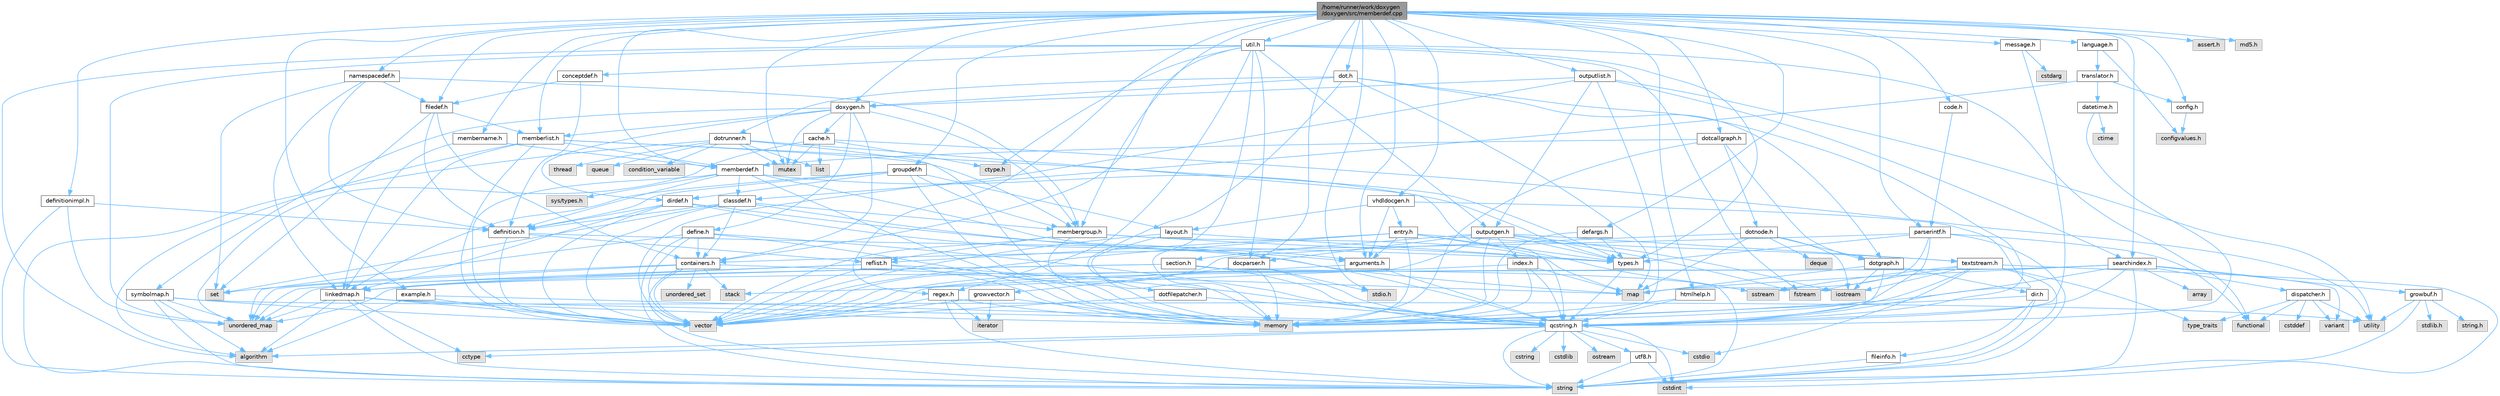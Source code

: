 digraph "/home/runner/work/doxygen/doxygen/src/memberdef.cpp"
{
 // INTERACTIVE_SVG=YES
 // LATEX_PDF_SIZE
  bgcolor="transparent";
  edge [fontname=Helvetica,fontsize=10,labelfontname=Helvetica,labelfontsize=10];
  node [fontname=Helvetica,fontsize=10,shape=box,height=0.2,width=0.4];
  Node1 [label="/home/runner/work/doxygen\l/doxygen/src/memberdef.cpp",height=0.2,width=0.4,color="gray40", fillcolor="grey60", style="filled", fontcolor="black",tooltip=" "];
  Node1 -> Node2 [color="steelblue1",style="solid"];
  Node2 [label="stdio.h",height=0.2,width=0.4,color="grey60", fillcolor="#E0E0E0", style="filled",tooltip=" "];
  Node1 -> Node3 [color="steelblue1",style="solid"];
  Node3 [label="assert.h",height=0.2,width=0.4,color="grey60", fillcolor="#E0E0E0", style="filled",tooltip=" "];
  Node1 -> Node4 [color="steelblue1",style="solid"];
  Node4 [label="mutex",height=0.2,width=0.4,color="grey60", fillcolor="#E0E0E0", style="filled",tooltip=" "];
  Node1 -> Node5 [color="steelblue1",style="solid"];
  Node5 [label="md5.h",height=0.2,width=0.4,color="grey60", fillcolor="#E0E0E0", style="filled",tooltip=" "];
  Node1 -> Node6 [color="steelblue1",style="solid"];
  Node6 [label="memberdef.h",height=0.2,width=0.4,color="grey40", fillcolor="white", style="filled",URL="$d4/d46/memberdef_8h.html",tooltip=" "];
  Node6 -> Node7 [color="steelblue1",style="solid"];
  Node7 [label="vector",height=0.2,width=0.4,color="grey60", fillcolor="#E0E0E0", style="filled",tooltip=" "];
  Node6 -> Node8 [color="steelblue1",style="solid"];
  Node8 [label="memory",height=0.2,width=0.4,color="grey60", fillcolor="#E0E0E0", style="filled",tooltip=" "];
  Node6 -> Node9 [color="steelblue1",style="solid"];
  Node9 [label="sys/types.h",height=0.2,width=0.4,color="grey60", fillcolor="#E0E0E0", style="filled",tooltip=" "];
  Node6 -> Node10 [color="steelblue1",style="solid"];
  Node10 [label="types.h",height=0.2,width=0.4,color="grey40", fillcolor="white", style="filled",URL="$d9/d49/types_8h.html",tooltip="This file contains a number of basic enums and types."];
  Node10 -> Node11 [color="steelblue1",style="solid"];
  Node11 [label="qcstring.h",height=0.2,width=0.4,color="grey40", fillcolor="white", style="filled",URL="$d7/d5c/qcstring_8h.html",tooltip=" "];
  Node11 -> Node12 [color="steelblue1",style="solid"];
  Node12 [label="string",height=0.2,width=0.4,color="grey60", fillcolor="#E0E0E0", style="filled",tooltip=" "];
  Node11 -> Node13 [color="steelblue1",style="solid"];
  Node13 [label="algorithm",height=0.2,width=0.4,color="grey60", fillcolor="#E0E0E0", style="filled",tooltip=" "];
  Node11 -> Node14 [color="steelblue1",style="solid"];
  Node14 [label="cctype",height=0.2,width=0.4,color="grey60", fillcolor="#E0E0E0", style="filled",tooltip=" "];
  Node11 -> Node15 [color="steelblue1",style="solid"];
  Node15 [label="cstring",height=0.2,width=0.4,color="grey60", fillcolor="#E0E0E0", style="filled",tooltip=" "];
  Node11 -> Node16 [color="steelblue1",style="solid"];
  Node16 [label="cstdio",height=0.2,width=0.4,color="grey60", fillcolor="#E0E0E0", style="filled",tooltip=" "];
  Node11 -> Node17 [color="steelblue1",style="solid"];
  Node17 [label="cstdlib",height=0.2,width=0.4,color="grey60", fillcolor="#E0E0E0", style="filled",tooltip=" "];
  Node11 -> Node18 [color="steelblue1",style="solid"];
  Node18 [label="cstdint",height=0.2,width=0.4,color="grey60", fillcolor="#E0E0E0", style="filled",tooltip=" "];
  Node11 -> Node19 [color="steelblue1",style="solid"];
  Node19 [label="ostream",height=0.2,width=0.4,color="grey60", fillcolor="#E0E0E0", style="filled",tooltip=" "];
  Node11 -> Node20 [color="steelblue1",style="solid"];
  Node20 [label="utf8.h",height=0.2,width=0.4,color="grey40", fillcolor="white", style="filled",URL="$db/d7c/utf8_8h.html",tooltip="Various UTF8 related helper functions."];
  Node20 -> Node18 [color="steelblue1",style="solid"];
  Node20 -> Node12 [color="steelblue1",style="solid"];
  Node6 -> Node21 [color="steelblue1",style="solid"];
  Node21 [label="definition.h",height=0.2,width=0.4,color="grey40", fillcolor="white", style="filled",URL="$df/da1/definition_8h.html",tooltip=" "];
  Node21 -> Node7 [color="steelblue1",style="solid"];
  Node21 -> Node10 [color="steelblue1",style="solid"];
  Node21 -> Node22 [color="steelblue1",style="solid"];
  Node22 [label="reflist.h",height=0.2,width=0.4,color="grey40", fillcolor="white", style="filled",URL="$d1/d02/reflist_8h.html",tooltip=" "];
  Node22 -> Node7 [color="steelblue1",style="solid"];
  Node22 -> Node23 [color="steelblue1",style="solid"];
  Node23 [label="unordered_map",height=0.2,width=0.4,color="grey60", fillcolor="#E0E0E0", style="filled",tooltip=" "];
  Node22 -> Node8 [color="steelblue1",style="solid"];
  Node22 -> Node11 [color="steelblue1",style="solid"];
  Node22 -> Node24 [color="steelblue1",style="solid"];
  Node24 [label="linkedmap.h",height=0.2,width=0.4,color="grey40", fillcolor="white", style="filled",URL="$da/de1/linkedmap_8h.html",tooltip=" "];
  Node24 -> Node23 [color="steelblue1",style="solid"];
  Node24 -> Node7 [color="steelblue1",style="solid"];
  Node24 -> Node8 [color="steelblue1",style="solid"];
  Node24 -> Node12 [color="steelblue1",style="solid"];
  Node24 -> Node13 [color="steelblue1",style="solid"];
  Node24 -> Node14 [color="steelblue1",style="solid"];
  Node24 -> Node11 [color="steelblue1",style="solid"];
  Node6 -> Node25 [color="steelblue1",style="solid"];
  Node25 [label="arguments.h",height=0.2,width=0.4,color="grey40", fillcolor="white", style="filled",URL="$df/d9b/arguments_8h.html",tooltip=" "];
  Node25 -> Node7 [color="steelblue1",style="solid"];
  Node25 -> Node11 [color="steelblue1",style="solid"];
  Node6 -> Node26 [color="steelblue1",style="solid"];
  Node26 [label="classdef.h",height=0.2,width=0.4,color="grey40", fillcolor="white", style="filled",URL="$d1/da6/classdef_8h.html",tooltip=" "];
  Node26 -> Node7 [color="steelblue1",style="solid"];
  Node26 -> Node27 [color="steelblue1",style="solid"];
  Node27 [label="set",height=0.2,width=0.4,color="grey60", fillcolor="#E0E0E0", style="filled",tooltip=" "];
  Node26 -> Node28 [color="steelblue1",style="solid"];
  Node28 [label="containers.h",height=0.2,width=0.4,color="grey40", fillcolor="white", style="filled",URL="$d5/d75/containers_8h.html",tooltip=" "];
  Node28 -> Node7 [color="steelblue1",style="solid"];
  Node28 -> Node12 [color="steelblue1",style="solid"];
  Node28 -> Node27 [color="steelblue1",style="solid"];
  Node28 -> Node29 [color="steelblue1",style="solid"];
  Node29 [label="map",height=0.2,width=0.4,color="grey60", fillcolor="#E0E0E0", style="filled",tooltip=" "];
  Node28 -> Node30 [color="steelblue1",style="solid"];
  Node30 [label="unordered_set",height=0.2,width=0.4,color="grey60", fillcolor="#E0E0E0", style="filled",tooltip=" "];
  Node28 -> Node23 [color="steelblue1",style="solid"];
  Node28 -> Node31 [color="steelblue1",style="solid"];
  Node31 [label="stack",height=0.2,width=0.4,color="grey60", fillcolor="#E0E0E0", style="filled",tooltip=" "];
  Node26 -> Node21 [color="steelblue1",style="solid"];
  Node26 -> Node25 [color="steelblue1",style="solid"];
  Node26 -> Node32 [color="steelblue1",style="solid"];
  Node32 [label="membergroup.h",height=0.2,width=0.4,color="grey40", fillcolor="white", style="filled",URL="$d9/d11/membergroup_8h.html",tooltip=" "];
  Node32 -> Node7 [color="steelblue1",style="solid"];
  Node32 -> Node29 [color="steelblue1",style="solid"];
  Node32 -> Node8 [color="steelblue1",style="solid"];
  Node32 -> Node10 [color="steelblue1",style="solid"];
  Node32 -> Node22 [color="steelblue1",style="solid"];
  Node1 -> Node33 [color="steelblue1",style="solid"];
  Node33 [label="membername.h",height=0.2,width=0.4,color="grey40", fillcolor="white", style="filled",URL="$d7/dfc/membername_8h.html",tooltip=" "];
  Node33 -> Node6 [color="steelblue1",style="solid"];
  Node33 -> Node24 [color="steelblue1",style="solid"];
  Node1 -> Node34 [color="steelblue1",style="solid"];
  Node34 [label="doxygen.h",height=0.2,width=0.4,color="grey40", fillcolor="white", style="filled",URL="$d1/da1/doxygen_8h.html",tooltip=" "];
  Node34 -> Node4 [color="steelblue1",style="solid"];
  Node34 -> Node28 [color="steelblue1",style="solid"];
  Node34 -> Node32 [color="steelblue1",style="solid"];
  Node34 -> Node35 [color="steelblue1",style="solid"];
  Node35 [label="dirdef.h",height=0.2,width=0.4,color="grey40", fillcolor="white", style="filled",URL="$d6/d15/dirdef_8h.html",tooltip=" "];
  Node35 -> Node7 [color="steelblue1",style="solid"];
  Node35 -> Node29 [color="steelblue1",style="solid"];
  Node35 -> Node11 [color="steelblue1",style="solid"];
  Node35 -> Node24 [color="steelblue1",style="solid"];
  Node35 -> Node21 [color="steelblue1",style="solid"];
  Node34 -> Node36 [color="steelblue1",style="solid"];
  Node36 [label="memberlist.h",height=0.2,width=0.4,color="grey40", fillcolor="white", style="filled",URL="$dd/d78/memberlist_8h.html",tooltip=" "];
  Node36 -> Node7 [color="steelblue1",style="solid"];
  Node36 -> Node13 [color="steelblue1",style="solid"];
  Node36 -> Node6 [color="steelblue1",style="solid"];
  Node36 -> Node24 [color="steelblue1",style="solid"];
  Node36 -> Node10 [color="steelblue1",style="solid"];
  Node36 -> Node32 [color="steelblue1",style="solid"];
  Node34 -> Node37 [color="steelblue1",style="solid"];
  Node37 [label="define.h",height=0.2,width=0.4,color="grey40", fillcolor="white", style="filled",URL="$df/d67/define_8h.html",tooltip=" "];
  Node37 -> Node7 [color="steelblue1",style="solid"];
  Node37 -> Node8 [color="steelblue1",style="solid"];
  Node37 -> Node12 [color="steelblue1",style="solid"];
  Node37 -> Node23 [color="steelblue1",style="solid"];
  Node37 -> Node11 [color="steelblue1",style="solid"];
  Node37 -> Node28 [color="steelblue1",style="solid"];
  Node34 -> Node38 [color="steelblue1",style="solid"];
  Node38 [label="cache.h",height=0.2,width=0.4,color="grey40", fillcolor="white", style="filled",URL="$d3/d26/cache_8h.html",tooltip=" "];
  Node38 -> Node39 [color="steelblue1",style="solid"];
  Node39 [label="list",height=0.2,width=0.4,color="grey60", fillcolor="#E0E0E0", style="filled",tooltip=" "];
  Node38 -> Node23 [color="steelblue1",style="solid"];
  Node38 -> Node4 [color="steelblue1",style="solid"];
  Node38 -> Node40 [color="steelblue1",style="solid"];
  Node40 [label="utility",height=0.2,width=0.4,color="grey60", fillcolor="#E0E0E0", style="filled",tooltip=" "];
  Node38 -> Node41 [color="steelblue1",style="solid"];
  Node41 [label="ctype.h",height=0.2,width=0.4,color="grey60", fillcolor="#E0E0E0", style="filled",tooltip=" "];
  Node34 -> Node42 [color="steelblue1",style="solid"];
  Node42 [label="symbolmap.h",height=0.2,width=0.4,color="grey40", fillcolor="white", style="filled",URL="$d7/ddd/symbolmap_8h.html",tooltip=" "];
  Node42 -> Node13 [color="steelblue1",style="solid"];
  Node42 -> Node23 [color="steelblue1",style="solid"];
  Node42 -> Node7 [color="steelblue1",style="solid"];
  Node42 -> Node12 [color="steelblue1",style="solid"];
  Node42 -> Node40 [color="steelblue1",style="solid"];
  Node1 -> Node43 [color="steelblue1",style="solid"];
  Node43 [label="util.h",height=0.2,width=0.4,color="grey40", fillcolor="white", style="filled",URL="$d8/d3c/util_8h.html",tooltip="A bunch of utility functions."];
  Node43 -> Node8 [color="steelblue1",style="solid"];
  Node43 -> Node23 [color="steelblue1",style="solid"];
  Node43 -> Node13 [color="steelblue1",style="solid"];
  Node43 -> Node44 [color="steelblue1",style="solid"];
  Node44 [label="functional",height=0.2,width=0.4,color="grey60", fillcolor="#E0E0E0", style="filled",tooltip=" "];
  Node43 -> Node45 [color="steelblue1",style="solid"];
  Node45 [label="fstream",height=0.2,width=0.4,color="grey60", fillcolor="#E0E0E0", style="filled",tooltip=" "];
  Node43 -> Node41 [color="steelblue1",style="solid"];
  Node43 -> Node10 [color="steelblue1",style="solid"];
  Node43 -> Node46 [color="steelblue1",style="solid"];
  Node46 [label="docparser.h",height=0.2,width=0.4,color="grey40", fillcolor="white", style="filled",URL="$de/d9c/docparser_8h.html",tooltip=" "];
  Node46 -> Node2 [color="steelblue1",style="solid"];
  Node46 -> Node8 [color="steelblue1",style="solid"];
  Node46 -> Node11 [color="steelblue1",style="solid"];
  Node46 -> Node47 [color="steelblue1",style="solid"];
  Node47 [label="growvector.h",height=0.2,width=0.4,color="grey40", fillcolor="white", style="filled",URL="$d7/d50/growvector_8h.html",tooltip=" "];
  Node47 -> Node7 [color="steelblue1",style="solid"];
  Node47 -> Node8 [color="steelblue1",style="solid"];
  Node47 -> Node48 [color="steelblue1",style="solid"];
  Node48 [label="iterator",height=0.2,width=0.4,color="grey60", fillcolor="#E0E0E0", style="filled",tooltip=" "];
  Node43 -> Node28 [color="steelblue1",style="solid"];
  Node43 -> Node49 [color="steelblue1",style="solid"];
  Node49 [label="outputgen.h",height=0.2,width=0.4,color="grey40", fillcolor="white", style="filled",URL="$df/d06/outputgen_8h.html",tooltip=" "];
  Node49 -> Node8 [color="steelblue1",style="solid"];
  Node49 -> Node31 [color="steelblue1",style="solid"];
  Node49 -> Node50 [color="steelblue1",style="solid"];
  Node50 [label="iostream",height=0.2,width=0.4,color="grey60", fillcolor="#E0E0E0", style="filled",tooltip=" "];
  Node49 -> Node45 [color="steelblue1",style="solid"];
  Node49 -> Node10 [color="steelblue1",style="solid"];
  Node49 -> Node51 [color="steelblue1",style="solid"];
  Node51 [label="index.h",height=0.2,width=0.4,color="grey40", fillcolor="white", style="filled",URL="$d1/db5/index_8h.html",tooltip=" "];
  Node51 -> Node8 [color="steelblue1",style="solid"];
  Node51 -> Node7 [color="steelblue1",style="solid"];
  Node51 -> Node29 [color="steelblue1",style="solid"];
  Node51 -> Node11 [color="steelblue1",style="solid"];
  Node49 -> Node52 [color="steelblue1",style="solid"];
  Node52 [label="section.h",height=0.2,width=0.4,color="grey40", fillcolor="white", style="filled",URL="$d1/d2a/section_8h.html",tooltip=" "];
  Node52 -> Node12 [color="steelblue1",style="solid"];
  Node52 -> Node23 [color="steelblue1",style="solid"];
  Node52 -> Node11 [color="steelblue1",style="solid"];
  Node52 -> Node24 [color="steelblue1",style="solid"];
  Node49 -> Node53 [color="steelblue1",style="solid"];
  Node53 [label="textstream.h",height=0.2,width=0.4,color="grey40", fillcolor="white", style="filled",URL="$d4/d7d/textstream_8h.html",tooltip=" "];
  Node53 -> Node12 [color="steelblue1",style="solid"];
  Node53 -> Node50 [color="steelblue1",style="solid"];
  Node53 -> Node54 [color="steelblue1",style="solid"];
  Node54 [label="sstream",height=0.2,width=0.4,color="grey60", fillcolor="#E0E0E0", style="filled",tooltip=" "];
  Node53 -> Node18 [color="steelblue1",style="solid"];
  Node53 -> Node16 [color="steelblue1",style="solid"];
  Node53 -> Node45 [color="steelblue1",style="solid"];
  Node53 -> Node55 [color="steelblue1",style="solid"];
  Node55 [label="type_traits",height=0.2,width=0.4,color="grey60", fillcolor="#E0E0E0", style="filled",tooltip=" "];
  Node53 -> Node11 [color="steelblue1",style="solid"];
  Node49 -> Node46 [color="steelblue1",style="solid"];
  Node43 -> Node56 [color="steelblue1",style="solid"];
  Node56 [label="regex.h",height=0.2,width=0.4,color="grey40", fillcolor="white", style="filled",URL="$d1/d21/regex_8h.html",tooltip=" "];
  Node56 -> Node8 [color="steelblue1",style="solid"];
  Node56 -> Node12 [color="steelblue1",style="solid"];
  Node56 -> Node7 [color="steelblue1",style="solid"];
  Node56 -> Node48 [color="steelblue1",style="solid"];
  Node43 -> Node57 [color="steelblue1",style="solid"];
  Node57 [label="conceptdef.h",height=0.2,width=0.4,color="grey40", fillcolor="white", style="filled",URL="$da/df1/conceptdef_8h.html",tooltip=" "];
  Node57 -> Node21 [color="steelblue1",style="solid"];
  Node57 -> Node58 [color="steelblue1",style="solid"];
  Node58 [label="filedef.h",height=0.2,width=0.4,color="grey40", fillcolor="white", style="filled",URL="$d4/d3a/filedef_8h.html",tooltip=" "];
  Node58 -> Node27 [color="steelblue1",style="solid"];
  Node58 -> Node21 [color="steelblue1",style="solid"];
  Node58 -> Node36 [color="steelblue1",style="solid"];
  Node58 -> Node28 [color="steelblue1",style="solid"];
  Node1 -> Node59 [color="steelblue1",style="solid"];
  Node59 [label="code.h",height=0.2,width=0.4,color="grey40", fillcolor="white", style="filled",URL="$dd/dd8/code_8h.html",tooltip=" "];
  Node59 -> Node60 [color="steelblue1",style="solid"];
  Node60 [label="parserintf.h",height=0.2,width=0.4,color="grey40", fillcolor="white", style="filled",URL="$da/d55/parserintf_8h.html",tooltip=" "];
  Node60 -> Node44 [color="steelblue1",style="solid"];
  Node60 -> Node8 [color="steelblue1",style="solid"];
  Node60 -> Node29 [color="steelblue1",style="solid"];
  Node60 -> Node12 [color="steelblue1",style="solid"];
  Node60 -> Node10 [color="steelblue1",style="solid"];
  Node60 -> Node28 [color="steelblue1",style="solid"];
  Node1 -> Node61 [color="steelblue1",style="solid"];
  Node61 [label="message.h",height=0.2,width=0.4,color="grey40", fillcolor="white", style="filled",URL="$d2/d0d/message_8h.html",tooltip=" "];
  Node61 -> Node62 [color="steelblue1",style="solid"];
  Node62 [label="cstdarg",height=0.2,width=0.4,color="grey60", fillcolor="#E0E0E0", style="filled",tooltip=" "];
  Node61 -> Node11 [color="steelblue1",style="solid"];
  Node1 -> Node63 [color="steelblue1",style="solid"];
  Node63 [label="htmlhelp.h",height=0.2,width=0.4,color="grey40", fillcolor="white", style="filled",URL="$d8/dc3/htmlhelp_8h.html",tooltip=" "];
  Node63 -> Node8 [color="steelblue1",style="solid"];
  Node63 -> Node11 [color="steelblue1",style="solid"];
  Node1 -> Node64 [color="steelblue1",style="solid"];
  Node64 [label="language.h",height=0.2,width=0.4,color="grey40", fillcolor="white", style="filled",URL="$d8/dce/language_8h.html",tooltip=" "];
  Node64 -> Node65 [color="steelblue1",style="solid"];
  Node65 [label="translator.h",height=0.2,width=0.4,color="grey40", fillcolor="white", style="filled",URL="$d9/df1/translator_8h.html",tooltip=" "];
  Node65 -> Node26 [color="steelblue1",style="solid"];
  Node65 -> Node66 [color="steelblue1",style="solid"];
  Node66 [label="config.h",height=0.2,width=0.4,color="grey40", fillcolor="white", style="filled",URL="$db/d16/config_8h.html",tooltip=" "];
  Node66 -> Node67 [color="steelblue1",style="solid"];
  Node67 [label="configvalues.h",height=0.2,width=0.4,color="grey60", fillcolor="#E0E0E0", style="filled",tooltip=" "];
  Node65 -> Node68 [color="steelblue1",style="solid"];
  Node68 [label="datetime.h",height=0.2,width=0.4,color="grey40", fillcolor="white", style="filled",URL="$de/d1b/datetime_8h.html",tooltip=" "];
  Node68 -> Node69 [color="steelblue1",style="solid"];
  Node69 [label="ctime",height=0.2,width=0.4,color="grey60", fillcolor="#E0E0E0", style="filled",tooltip=" "];
  Node68 -> Node11 [color="steelblue1",style="solid"];
  Node64 -> Node67 [color="steelblue1",style="solid"];
  Node1 -> Node70 [color="steelblue1",style="solid"];
  Node70 [label="outputlist.h",height=0.2,width=0.4,color="grey40", fillcolor="white", style="filled",URL="$d2/db9/outputlist_8h.html",tooltip=" "];
  Node70 -> Node40 [color="steelblue1",style="solid"];
  Node70 -> Node7 [color="steelblue1",style="solid"];
  Node70 -> Node8 [color="steelblue1",style="solid"];
  Node70 -> Node49 [color="steelblue1",style="solid"];
  Node70 -> Node71 [color="steelblue1",style="solid"];
  Node71 [label="searchindex.h",height=0.2,width=0.4,color="grey40", fillcolor="white", style="filled",URL="$de/d07/searchindex_8h.html",tooltip="Web server based search engine."];
  Node71 -> Node8 [color="steelblue1",style="solid"];
  Node71 -> Node7 [color="steelblue1",style="solid"];
  Node71 -> Node29 [color="steelblue1",style="solid"];
  Node71 -> Node23 [color="steelblue1",style="solid"];
  Node71 -> Node12 [color="steelblue1",style="solid"];
  Node71 -> Node72 [color="steelblue1",style="solid"];
  Node72 [label="array",height=0.2,width=0.4,color="grey60", fillcolor="#E0E0E0", style="filled",tooltip=" "];
  Node71 -> Node73 [color="steelblue1",style="solid"];
  Node73 [label="variant",height=0.2,width=0.4,color="grey60", fillcolor="#E0E0E0", style="filled",tooltip=" "];
  Node71 -> Node11 [color="steelblue1",style="solid"];
  Node71 -> Node74 [color="steelblue1",style="solid"];
  Node74 [label="growbuf.h",height=0.2,width=0.4,color="grey40", fillcolor="white", style="filled",URL="$dd/d72/growbuf_8h.html",tooltip=" "];
  Node74 -> Node40 [color="steelblue1",style="solid"];
  Node74 -> Node75 [color="steelblue1",style="solid"];
  Node75 [label="stdlib.h",height=0.2,width=0.4,color="grey60", fillcolor="#E0E0E0", style="filled",tooltip=" "];
  Node74 -> Node76 [color="steelblue1",style="solid"];
  Node76 [label="string.h",height=0.2,width=0.4,color="grey60", fillcolor="#E0E0E0", style="filled",tooltip=" "];
  Node74 -> Node12 [color="steelblue1",style="solid"];
  Node71 -> Node77 [color="steelblue1",style="solid"];
  Node77 [label="dispatcher.h",height=0.2,width=0.4,color="grey40", fillcolor="white", style="filled",URL="$da/d73/dispatcher_8h.html",tooltip=" "];
  Node77 -> Node78 [color="steelblue1",style="solid"];
  Node78 [label="cstddef",height=0.2,width=0.4,color="grey60", fillcolor="#E0E0E0", style="filled",tooltip=" "];
  Node77 -> Node40 [color="steelblue1",style="solid"];
  Node77 -> Node44 [color="steelblue1",style="solid"];
  Node77 -> Node73 [color="steelblue1",style="solid"];
  Node77 -> Node55 [color="steelblue1",style="solid"];
  Node70 -> Node34 [color="steelblue1",style="solid"];
  Node1 -> Node79 [color="steelblue1",style="solid"];
  Node79 [label="example.h",height=0.2,width=0.4,color="grey40", fillcolor="white", style="filled",URL="$df/d24/example_8h.html",tooltip=" "];
  Node79 -> Node13 [color="steelblue1",style="solid"];
  Node79 -> Node7 [color="steelblue1",style="solid"];
  Node79 -> Node11 [color="steelblue1",style="solid"];
  Node1 -> Node32 [color="steelblue1",style="solid"];
  Node1 -> Node80 [color="steelblue1",style="solid"];
  Node80 [label="groupdef.h",height=0.2,width=0.4,color="grey40", fillcolor="white", style="filled",URL="$d1/de6/groupdef_8h.html",tooltip=" "];
  Node80 -> Node8 [color="steelblue1",style="solid"];
  Node80 -> Node21 [color="steelblue1",style="solid"];
  Node80 -> Node35 [color="steelblue1",style="solid"];
  Node80 -> Node81 [color="steelblue1",style="solid"];
  Node81 [label="layout.h",height=0.2,width=0.4,color="grey40", fillcolor="white", style="filled",URL="$db/d51/layout_8h.html",tooltip=" "];
  Node81 -> Node8 [color="steelblue1",style="solid"];
  Node81 -> Node7 [color="steelblue1",style="solid"];
  Node81 -> Node10 [color="steelblue1",style="solid"];
  Node80 -> Node32 [color="steelblue1",style="solid"];
  Node80 -> Node24 [color="steelblue1",style="solid"];
  Node1 -> Node82 [color="steelblue1",style="solid"];
  Node82 [label="defargs.h",height=0.2,width=0.4,color="grey40", fillcolor="white", style="filled",URL="$d8/d65/defargs_8h.html",tooltip=" "];
  Node82 -> Node10 [color="steelblue1",style="solid"];
  Node82 -> Node8 [color="steelblue1",style="solid"];
  Node1 -> Node46 [color="steelblue1",style="solid"];
  Node1 -> Node83 [color="steelblue1",style="solid"];
  Node83 [label="dot.h",height=0.2,width=0.4,color="grey40", fillcolor="white", style="filled",URL="$d6/d4a/dot_8h.html",tooltip=" "];
  Node83 -> Node29 [color="steelblue1",style="solid"];
  Node83 -> Node11 [color="steelblue1",style="solid"];
  Node83 -> Node84 [color="steelblue1",style="solid"];
  Node84 [label="dotgraph.h",height=0.2,width=0.4,color="grey40", fillcolor="white", style="filled",URL="$d0/daa/dotgraph_8h.html",tooltip=" "];
  Node84 -> Node50 [color="steelblue1",style="solid"];
  Node84 -> Node29 [color="steelblue1",style="solid"];
  Node84 -> Node11 [color="steelblue1",style="solid"];
  Node84 -> Node85 [color="steelblue1",style="solid"];
  Node85 [label="dir.h",height=0.2,width=0.4,color="grey40", fillcolor="white", style="filled",URL="$df/d9c/dir_8h.html",tooltip=" "];
  Node85 -> Node12 [color="steelblue1",style="solid"];
  Node85 -> Node8 [color="steelblue1",style="solid"];
  Node85 -> Node86 [color="steelblue1",style="solid"];
  Node86 [label="fileinfo.h",height=0.2,width=0.4,color="grey40", fillcolor="white", style="filled",URL="$df/d45/fileinfo_8h.html",tooltip=" "];
  Node86 -> Node12 [color="steelblue1",style="solid"];
  Node83 -> Node87 [color="steelblue1",style="solid"];
  Node87 [label="dotfilepatcher.h",height=0.2,width=0.4,color="grey40", fillcolor="white", style="filled",URL="$d3/d38/dotfilepatcher_8h.html",tooltip=" "];
  Node87 -> Node7 [color="steelblue1",style="solid"];
  Node87 -> Node11 [color="steelblue1",style="solid"];
  Node83 -> Node88 [color="steelblue1",style="solid"];
  Node88 [label="dotrunner.h",height=0.2,width=0.4,color="grey40", fillcolor="white", style="filled",URL="$d2/dd1/dotrunner_8h.html",tooltip=" "];
  Node88 -> Node12 [color="steelblue1",style="solid"];
  Node88 -> Node89 [color="steelblue1",style="solid"];
  Node89 [label="thread",height=0.2,width=0.4,color="grey60", fillcolor="#E0E0E0", style="filled",tooltip=" "];
  Node88 -> Node39 [color="steelblue1",style="solid"];
  Node88 -> Node90 [color="steelblue1",style="solid"];
  Node90 [label="queue",height=0.2,width=0.4,color="grey60", fillcolor="#E0E0E0", style="filled",tooltip=" "];
  Node88 -> Node4 [color="steelblue1",style="solid"];
  Node88 -> Node91 [color="steelblue1",style="solid"];
  Node91 [label="condition_variable",height=0.2,width=0.4,color="grey60", fillcolor="#E0E0E0", style="filled",tooltip=" "];
  Node88 -> Node8 [color="steelblue1",style="solid"];
  Node88 -> Node11 [color="steelblue1",style="solid"];
  Node83 -> Node34 [color="steelblue1",style="solid"];
  Node1 -> Node92 [color="steelblue1",style="solid"];
  Node92 [label="dotcallgraph.h",height=0.2,width=0.4,color="grey40", fillcolor="white", style="filled",URL="$dc/dcf/dotcallgraph_8h.html",tooltip=" "];
  Node92 -> Node8 [color="steelblue1",style="solid"];
  Node92 -> Node93 [color="steelblue1",style="solid"];
  Node93 [label="dotnode.h",height=0.2,width=0.4,color="grey40", fillcolor="white", style="filled",URL="$d8/d3b/dotnode_8h.html",tooltip=" "];
  Node93 -> Node7 [color="steelblue1",style="solid"];
  Node93 -> Node29 [color="steelblue1",style="solid"];
  Node93 -> Node94 [color="steelblue1",style="solid"];
  Node94 [label="deque",height=0.2,width=0.4,color="grey60", fillcolor="#E0E0E0", style="filled",tooltip=" "];
  Node93 -> Node50 [color="steelblue1",style="solid"];
  Node93 -> Node84 [color="steelblue1",style="solid"];
  Node92 -> Node84 [color="steelblue1",style="solid"];
  Node92 -> Node6 [color="steelblue1",style="solid"];
  Node1 -> Node71 [color="steelblue1",style="solid"];
  Node1 -> Node60 [color="steelblue1",style="solid"];
  Node1 -> Node95 [color="steelblue1",style="solid"];
  Node95 [label="vhdldocgen.h",height=0.2,width=0.4,color="grey40", fillcolor="white", style="filled",URL="$dd/dec/vhdldocgen_8h.html",tooltip=" "];
  Node95 -> Node11 [color="steelblue1",style="solid"];
  Node95 -> Node81 [color="steelblue1",style="solid"];
  Node95 -> Node25 [color="steelblue1",style="solid"];
  Node95 -> Node96 [color="steelblue1",style="solid"];
  Node96 [label="entry.h",height=0.2,width=0.4,color="grey40", fillcolor="white", style="filled",URL="$d1/dc6/entry_8h.html",tooltip=" "];
  Node96 -> Node7 [color="steelblue1",style="solid"];
  Node96 -> Node8 [color="steelblue1",style="solid"];
  Node96 -> Node54 [color="steelblue1",style="solid"];
  Node96 -> Node10 [color="steelblue1",style="solid"];
  Node96 -> Node25 [color="steelblue1",style="solid"];
  Node96 -> Node22 [color="steelblue1",style="solid"];
  Node96 -> Node53 [color="steelblue1",style="solid"];
  Node1 -> Node25 [color="steelblue1",style="solid"];
  Node1 -> Node36 [color="steelblue1",style="solid"];
  Node1 -> Node97 [color="steelblue1",style="solid"];
  Node97 [label="namespacedef.h",height=0.2,width=0.4,color="grey40", fillcolor="white", style="filled",URL="$d7/d97/namespacedef_8h.html",tooltip=" "];
  Node97 -> Node27 [color="steelblue1",style="solid"];
  Node97 -> Node21 [color="steelblue1",style="solid"];
  Node97 -> Node58 [color="steelblue1",style="solid"];
  Node97 -> Node24 [color="steelblue1",style="solid"];
  Node97 -> Node32 [color="steelblue1",style="solid"];
  Node1 -> Node58 [color="steelblue1",style="solid"];
  Node1 -> Node66 [color="steelblue1",style="solid"];
  Node1 -> Node98 [color="steelblue1",style="solid"];
  Node98 [label="definitionimpl.h",height=0.2,width=0.4,color="grey40", fillcolor="white", style="filled",URL="$d2/dab/definitionimpl_8h.html",tooltip=" "];
  Node98 -> Node23 [color="steelblue1",style="solid"];
  Node98 -> Node12 [color="steelblue1",style="solid"];
  Node98 -> Node21 [color="steelblue1",style="solid"];
  Node1 -> Node56 [color="steelblue1",style="solid"];
}
